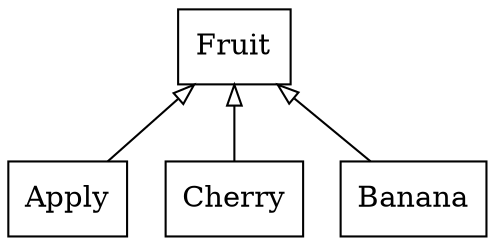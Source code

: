 digraph {
        node [shape=record];

        Fruit -> {Apply, Cherry, Banana} [dir=back, arrowtail=empty]
}